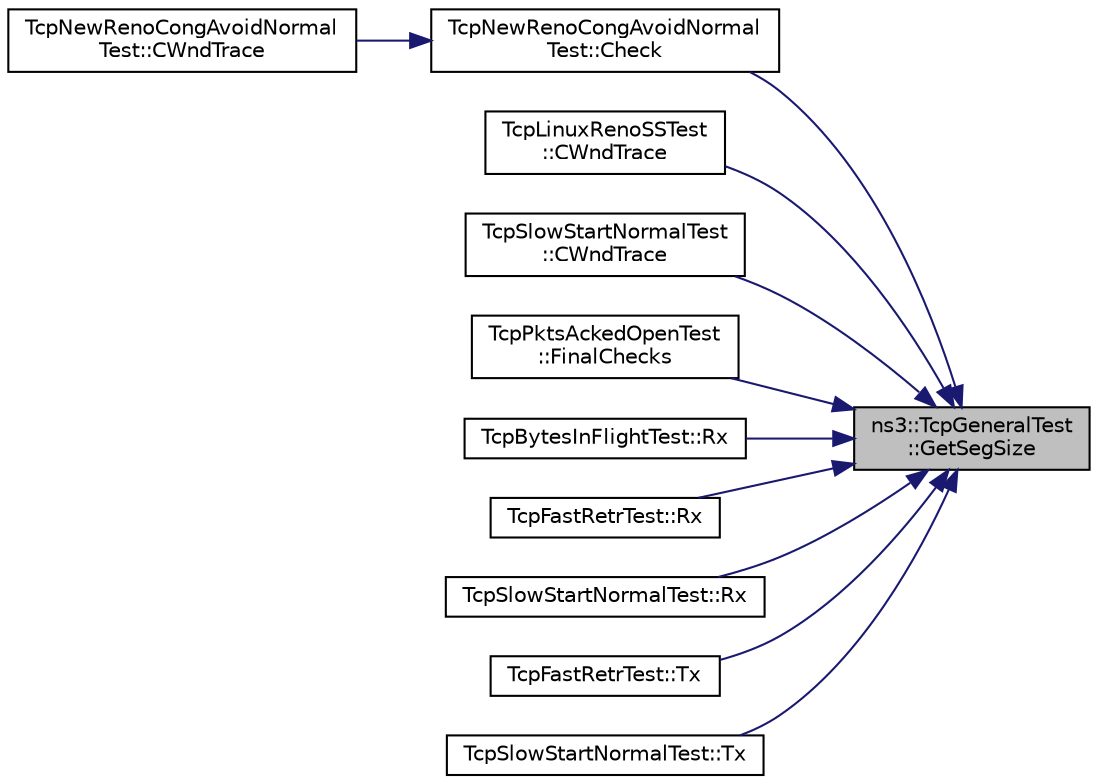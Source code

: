digraph "ns3::TcpGeneralTest::GetSegSize"
{
 // LATEX_PDF_SIZE
  edge [fontname="Helvetica",fontsize="10",labelfontname="Helvetica",labelfontsize="10"];
  node [fontname="Helvetica",fontsize="10",shape=record];
  rankdir="RL";
  Node1 [label="ns3::TcpGeneralTest\l::GetSegSize",height=0.2,width=0.4,color="black", fillcolor="grey75", style="filled", fontcolor="black",tooltip="Get the segment size of the node specified."];
  Node1 -> Node2 [dir="back",color="midnightblue",fontsize="10",style="solid",fontname="Helvetica"];
  Node2 [label="TcpNewRenoCongAvoidNormal\lTest::Check",height=0.2,width=0.4,color="black", fillcolor="white", style="filled",URL="$class_tcp_new_reno_cong_avoid_normal_test.html#a0190333cb3f5f5c85918907d0f680717",tooltip="Called each RTT (1.0 sec in the testing environment) and check that the overall increment in this RTT..."];
  Node2 -> Node3 [dir="back",color="midnightblue",fontsize="10",style="solid",fontname="Helvetica"];
  Node3 [label="TcpNewRenoCongAvoidNormal\lTest::CWndTrace",height=0.2,width=0.4,color="black", fillcolor="white", style="filled",URL="$class_tcp_new_reno_cong_avoid_normal_test.html#a136b3f397552cacae5f77c8462d7aab8",tooltip="Tracks the congestion window changes."];
  Node1 -> Node4 [dir="back",color="midnightblue",fontsize="10",style="solid",fontname="Helvetica"];
  Node4 [label="TcpLinuxRenoSSTest\l::CWndTrace",height=0.2,width=0.4,color="black", fillcolor="white", style="filled",URL="$class_tcp_linux_reno_s_s_test.html#a8013359819878fd7a7986587d6f4d05b",tooltip="Tracks the congestion window changes."];
  Node1 -> Node5 [dir="back",color="midnightblue",fontsize="10",style="solid",fontname="Helvetica"];
  Node5 [label="TcpSlowStartNormalTest\l::CWndTrace",height=0.2,width=0.4,color="black", fillcolor="white", style="filled",URL="$class_tcp_slow_start_normal_test.html#afb8a38b1e691a4aedd12c6e6b40e0bd9",tooltip="Trace the cWnd over the slow start."];
  Node1 -> Node6 [dir="back",color="midnightblue",fontsize="10",style="solid",fontname="Helvetica"];
  Node6 [label="TcpPktsAckedOpenTest\l::FinalChecks",height=0.2,width=0.4,color="black", fillcolor="white", style="filled",URL="$class_tcp_pkts_acked_open_test.html#a50f6bcadd171cb448b352d50777bec2b",tooltip="Performs the (eventual) final checks through test asserts."];
  Node1 -> Node7 [dir="back",color="midnightblue",fontsize="10",style="solid",fontname="Helvetica"];
  Node7 [label="TcpBytesInFlightTest::Rx",height=0.2,width=0.4,color="black", fillcolor="white", style="filled",URL="$class_tcp_bytes_in_flight_test.html#acad5e29de044d21893d2184584600ae5",tooltip="Receive a packet."];
  Node1 -> Node8 [dir="back",color="midnightblue",fontsize="10",style="solid",fontname="Helvetica"];
  Node8 [label="TcpFastRetrTest::Rx",height=0.2,width=0.4,color="black", fillcolor="white", style="filled",URL="$class_tcp_fast_retr_test.html#a0536f0bc29c14387d0ce0f9bba7233ee",tooltip="Packet received from IP layer."];
  Node1 -> Node9 [dir="back",color="midnightblue",fontsize="10",style="solid",fontname="Helvetica"];
  Node9 [label="TcpSlowStartNormalTest::Rx",height=0.2,width=0.4,color="black", fillcolor="white", style="filled",URL="$class_tcp_slow_start_normal_test.html#a4d83767db2bb54c0e75f5706d27883b9",tooltip="Packet received from IP layer."];
  Node1 -> Node10 [dir="back",color="midnightblue",fontsize="10",style="solid",fontname="Helvetica"];
  Node10 [label="TcpFastRetrTest::Tx",height=0.2,width=0.4,color="black", fillcolor="white", style="filled",URL="$class_tcp_fast_retr_test.html#ad6f40addb7768d3928d81afe4d9ad2d0",tooltip="Packet transmitted down to IP layer."];
  Node1 -> Node11 [dir="back",color="midnightblue",fontsize="10",style="solid",fontname="Helvetica"];
  Node11 [label="TcpSlowStartNormalTest::Tx",height=0.2,width=0.4,color="black", fillcolor="white", style="filled",URL="$class_tcp_slow_start_normal_test.html#a3373d898f7c9153df0c042efad58e588",tooltip="Packet transmitted down to IP layer."];
}
